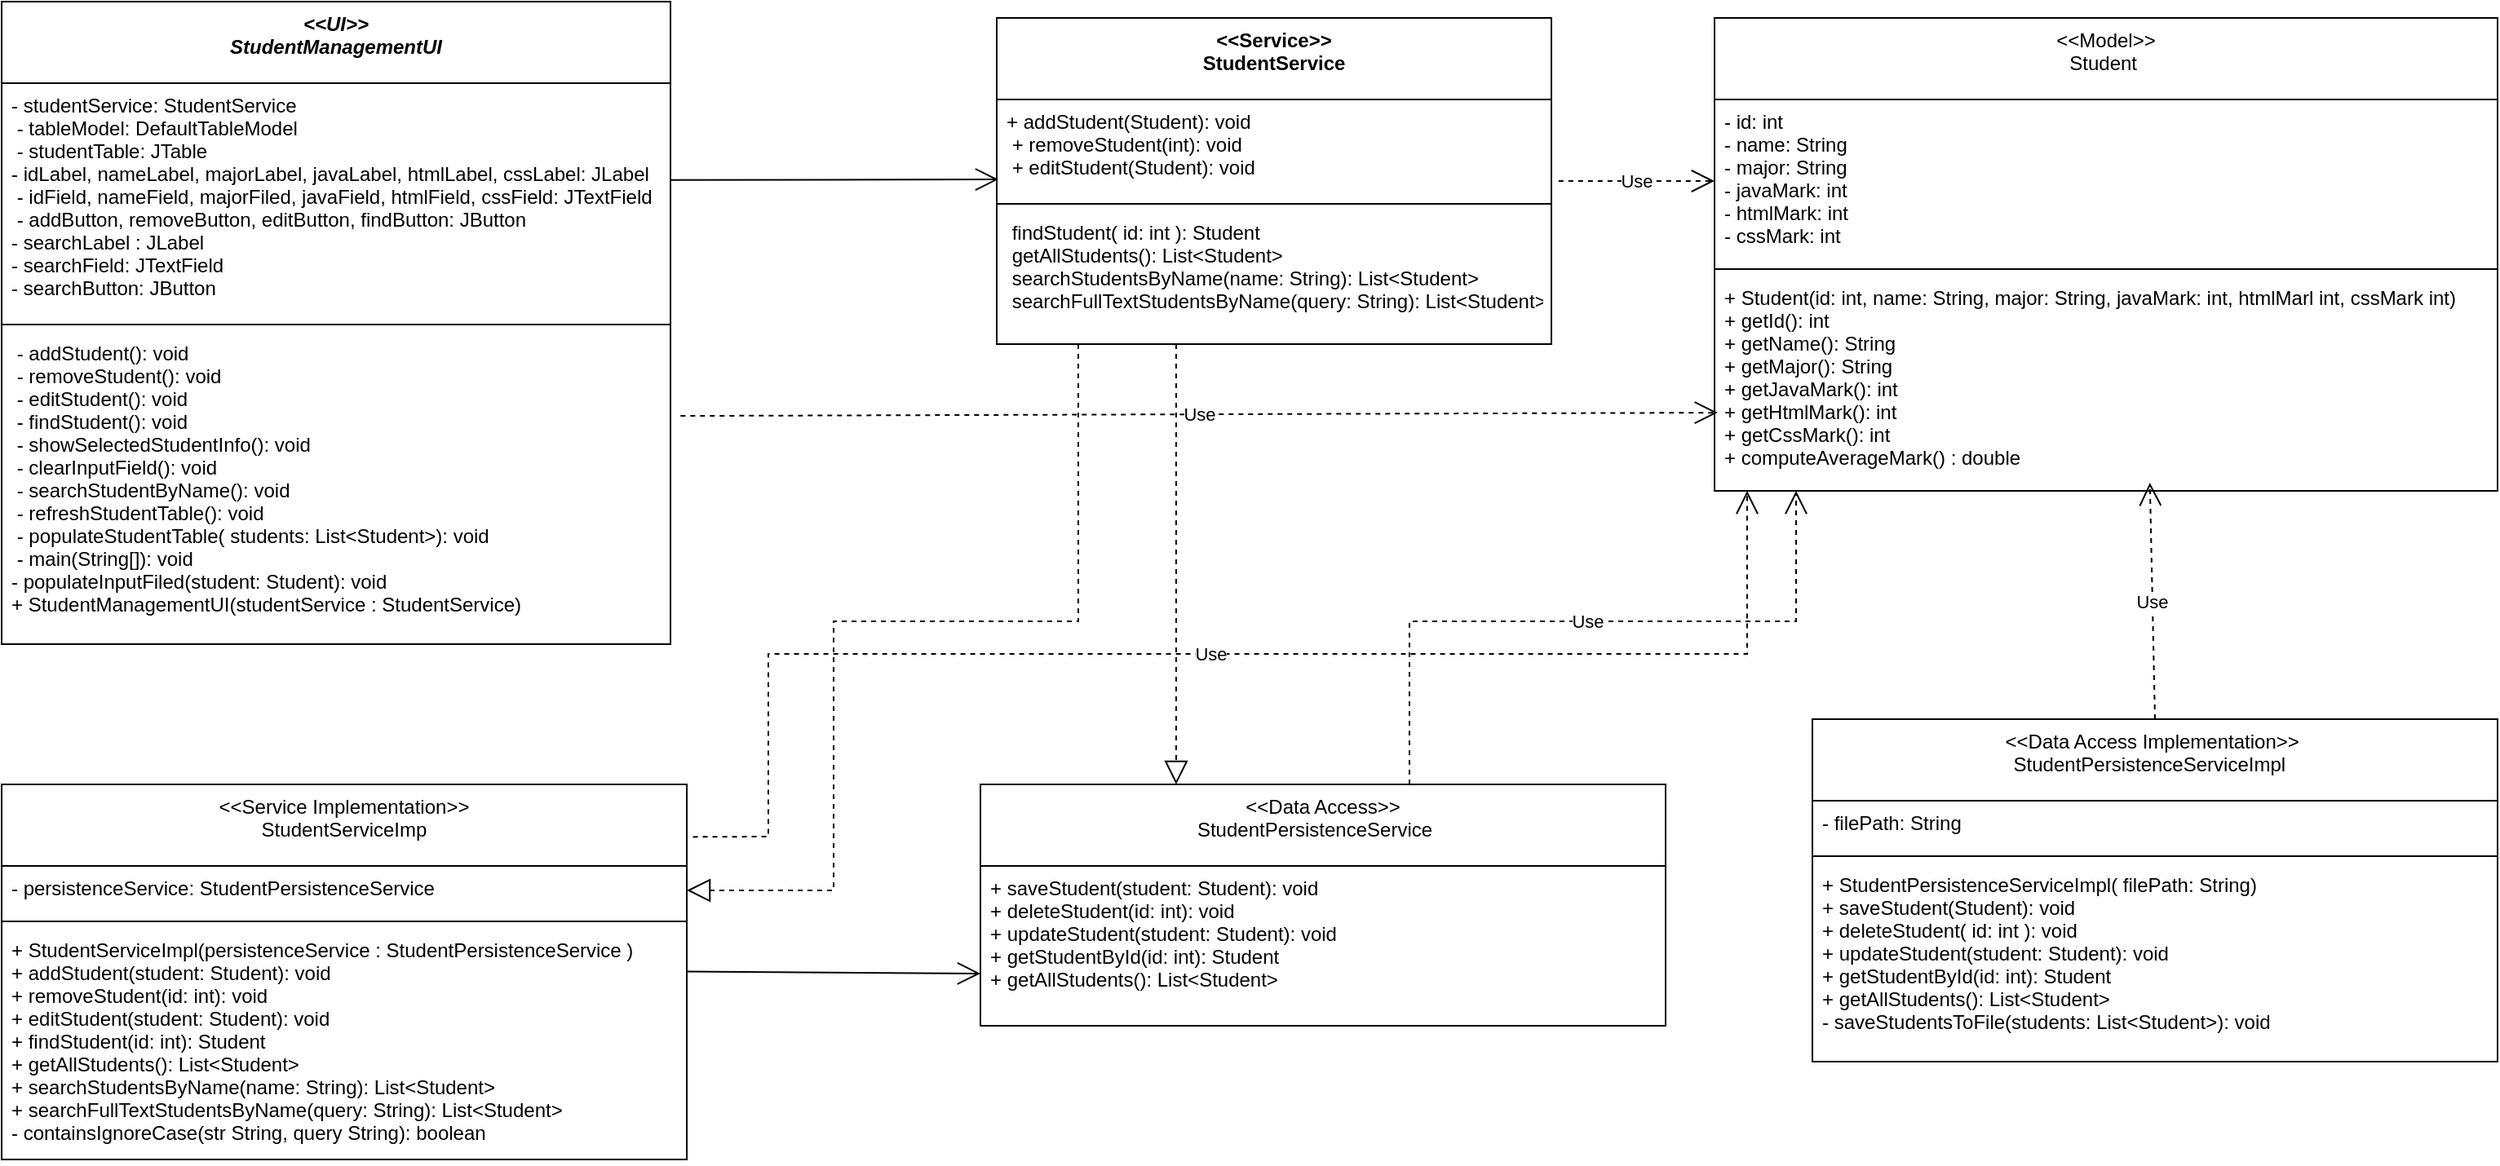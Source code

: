 <mxfile version="24.6.5" type="device">
  <diagram id="C5RBs43oDa-KdzZeNtuy" name="Page-1">
    <mxGraphModel dx="1290" dy="569" grid="1" gridSize="10" guides="1" tooltips="1" connect="1" arrows="1" fold="1" page="1" pageScale="1" pageWidth="827" pageHeight="1169" math="0" shadow="0">
      <root>
        <mxCell id="WIyWlLk6GJQsqaUBKTNV-0" />
        <mxCell id="WIyWlLk6GJQsqaUBKTNV-1" parent="WIyWlLk6GJQsqaUBKTNV-0" />
        <mxCell id="zkfFHV4jXpPFQw0GAbJ--0" value="&lt;&lt;UI&gt;&gt;&#xa;StudentManagementUI             " style="swimlane;fontStyle=3;align=center;verticalAlign=top;childLayout=stackLayout;horizontal=1;startSize=50;horizontalStack=0;resizeParent=1;resizeLast=0;collapsible=1;marginBottom=0;rounded=0;shadow=0;strokeWidth=1;" parent="WIyWlLk6GJQsqaUBKTNV-1" vertex="1">
          <mxGeometry x="100" y="20" width="410" height="394" as="geometry">
            <mxRectangle x="230" y="140" width="160" height="26" as="alternateBounds" />
          </mxGeometry>
        </mxCell>
        <mxCell id="zkfFHV4jXpPFQw0GAbJ--3" value="- studentService: StudentService&#xa; - tableModel: DefaultTableModel&#xa; - studentTable: JTable&#xa;- idLabel, nameLabel, majorLabel, javaLabel, htmlLabel, cssLabel: JLabel &#xa; - idField, nameField, majorFiled, javaField, htmlField, cssField: JTextField&#xa; - addButton, removeButton, editButton, findButton: JButton &#xa;- searchLabel : JLabel &#xa;- searchField: JTextField &#xa;- searchButton: JButton" style="text;align=left;verticalAlign=top;spacingLeft=4;spacingRight=4;overflow=hidden;rotatable=0;points=[[0,0.5],[1,0.5]];portConstraint=eastwest;rounded=0;shadow=0;html=0;" parent="zkfFHV4jXpPFQw0GAbJ--0" vertex="1">
          <mxGeometry y="50" width="410" height="144" as="geometry" />
        </mxCell>
        <mxCell id="zkfFHV4jXpPFQw0GAbJ--4" value="" style="line;html=1;strokeWidth=1;align=left;verticalAlign=middle;spacingTop=-1;spacingLeft=3;spacingRight=3;rotatable=0;labelPosition=right;points=[];portConstraint=eastwest;" parent="zkfFHV4jXpPFQw0GAbJ--0" vertex="1">
          <mxGeometry y="194" width="410" height="8" as="geometry" />
        </mxCell>
        <mxCell id="zkfFHV4jXpPFQw0GAbJ--5" value=" - addStudent(): void &#xa; - removeStudent(): void &#xa; - editStudent(): void &#xa; - findStudent(): void &#xa; - showSelectedStudentInfo(): void&#xa; - clearInputField(): void&#xa; - searchStudentByName(): void&#xa; - refreshStudentTable(): void &#xa; - populateStudentTable( students: List&lt;Student&gt;): void&#xa; - main(String[]): void  &#xa;- populateInputFiled(student: Student): void&#xa;+ StudentManagementUI(studentService : StudentService)" style="text;align=left;verticalAlign=top;spacingLeft=4;spacingRight=4;overflow=hidden;rotatable=0;points=[[0,0.5],[1,0.5]];portConstraint=eastwest;" parent="zkfFHV4jXpPFQw0GAbJ--0" vertex="1">
          <mxGeometry y="202" width="410" height="182" as="geometry" />
        </mxCell>
        <mxCell id="zkfFHV4jXpPFQw0GAbJ--6" value="&lt;&lt;Service Implementation&gt;&gt;&#xa;StudentServiceImp" style="swimlane;fontStyle=0;align=center;verticalAlign=top;childLayout=stackLayout;horizontal=1;startSize=50;horizontalStack=0;resizeParent=1;resizeLast=0;collapsible=1;marginBottom=0;rounded=0;shadow=0;strokeWidth=1;" parent="WIyWlLk6GJQsqaUBKTNV-1" vertex="1">
          <mxGeometry x="100" y="500" width="420" height="230" as="geometry">
            <mxRectangle x="130" y="380" width="160" height="26" as="alternateBounds" />
          </mxGeometry>
        </mxCell>
        <mxCell id="zkfFHV4jXpPFQw0GAbJ--7" value=" - persistenceService: StudentPersistenceService" style="text;align=left;verticalAlign=top;spacingLeft=4;spacingRight=4;overflow=hidden;rotatable=0;points=[[0,0.5],[1,0.5]];portConstraint=eastwest;" parent="zkfFHV4jXpPFQw0GAbJ--6" vertex="1">
          <mxGeometry y="50" width="420" height="30" as="geometry" />
        </mxCell>
        <mxCell id="zkfFHV4jXpPFQw0GAbJ--9" value="" style="line;html=1;strokeWidth=1;align=left;verticalAlign=middle;spacingTop=-1;spacingLeft=3;spacingRight=3;rotatable=0;labelPosition=right;points=[];portConstraint=eastwest;" parent="zkfFHV4jXpPFQw0GAbJ--6" vertex="1">
          <mxGeometry y="80" width="420" height="8" as="geometry" />
        </mxCell>
        <mxCell id="zkfFHV4jXpPFQw0GAbJ--11" value="+ StudentServiceImpl(persistenceService : StudentPersistenceService ) &#xa;+ addStudent(student: Student): void&#xa;+ removeStudent(id: int): void &#xa;+ editStudent(student: Student): void &#xa;+ findStudent(id: int): Student &#xa;+ getAllStudents(): List&lt;Student&gt;&#xa;+ searchStudentsByName(name: String): List&lt;Student&gt;&#xa;+ searchFullTextStudentsByName(query: String): List&lt;Student&gt;       &#xa;- containsIgnoreCase(str String, query String): boolean" style="text;align=left;verticalAlign=top;spacingLeft=4;spacingRight=4;overflow=hidden;rotatable=0;points=[[0,0.5],[1,0.5]];portConstraint=eastwest;" parent="zkfFHV4jXpPFQw0GAbJ--6" vertex="1">
          <mxGeometry y="88" width="420" height="142" as="geometry" />
        </mxCell>
        <mxCell id="zkfFHV4jXpPFQw0GAbJ--17" value="&lt;&lt;Service&gt;&gt;&#xa;StudentService" style="swimlane;fontStyle=1;align=center;verticalAlign=top;childLayout=stackLayout;horizontal=1;startSize=50;horizontalStack=0;resizeParent=1;resizeLast=0;collapsible=1;marginBottom=0;rounded=0;shadow=0;strokeWidth=1;" parent="WIyWlLk6GJQsqaUBKTNV-1" vertex="1">
          <mxGeometry x="710" y="30" width="340" height="200" as="geometry">
            <mxRectangle x="550" y="140" width="160" height="26" as="alternateBounds" />
          </mxGeometry>
        </mxCell>
        <mxCell id="zkfFHV4jXpPFQw0GAbJ--18" value=" + addStudent(Student): void&#xa; + removeStudent(int): void &#xa; + editStudent(Student): void&#xa; " style="text;align=left;verticalAlign=top;spacingLeft=4;spacingRight=4;overflow=hidden;rotatable=0;points=[[0,0.5],[1,0.5]];portConstraint=eastwest;" parent="zkfFHV4jXpPFQw0GAbJ--17" vertex="1">
          <mxGeometry y="50" width="340" height="60" as="geometry" />
        </mxCell>
        <mxCell id="zkfFHV4jXpPFQw0GAbJ--23" value="" style="line;html=1;strokeWidth=1;align=left;verticalAlign=middle;spacingTop=-1;spacingLeft=3;spacingRight=3;rotatable=0;labelPosition=right;points=[];portConstraint=eastwest;" parent="zkfFHV4jXpPFQw0GAbJ--17" vertex="1">
          <mxGeometry y="110" width="340" height="8" as="geometry" />
        </mxCell>
        <mxCell id="zkfFHV4jXpPFQw0GAbJ--24" value=" findStudent( id: int ): Student &#xa; getAllStudents(): List&lt;Student&gt; &#xa; searchStudentsByName(name: String): List&lt;Student&gt;&#xa; searchFullTextStudentsByName(query: String): List&lt;Student&gt;" style="text;align=left;verticalAlign=top;spacingLeft=4;spacingRight=4;overflow=hidden;rotatable=0;points=[[0,0.5],[1,0.5]];portConstraint=eastwest;" parent="zkfFHV4jXpPFQw0GAbJ--17" vertex="1">
          <mxGeometry y="118" width="340" height="72" as="geometry" />
        </mxCell>
        <mxCell id="vXlUsGkwcEJ-1bUedrZQ-2" value="&lt;&lt;Data Access&gt;&gt;&#xa;StudentPersistenceService   " style="swimlane;fontStyle=0;align=center;verticalAlign=top;childLayout=stackLayout;horizontal=1;startSize=50;horizontalStack=0;resizeParent=1;resizeLast=0;collapsible=1;marginBottom=0;rounded=0;shadow=0;strokeWidth=1;" parent="WIyWlLk6GJQsqaUBKTNV-1" vertex="1">
          <mxGeometry x="700" y="500" width="420" height="148" as="geometry">
            <mxRectangle x="130" y="380" width="160" height="26" as="alternateBounds" />
          </mxGeometry>
        </mxCell>
        <mxCell id="vXlUsGkwcEJ-1bUedrZQ-3" value=" + saveStudent(student: Student): void&#xa;+ deleteStudent(id: int): void &#xa;+ updateStudent(student: Student): void&#xa;+ getStudentById(id: int): Student &#xa;+ getAllStudents(): List&lt;Student&gt;   " style="text;align=left;verticalAlign=top;spacingLeft=4;spacingRight=4;overflow=hidden;rotatable=0;points=[[0,0.5],[1,0.5]];portConstraint=eastwest;" parent="vXlUsGkwcEJ-1bUedrZQ-2" vertex="1">
          <mxGeometry y="50" width="420" height="90" as="geometry" />
        </mxCell>
        <mxCell id="vXlUsGkwcEJ-1bUedrZQ-7" value="&lt;&lt;Data Access Implementation&gt;&gt; &#xa;StudentPersistenceServiceImpl  " style="swimlane;fontStyle=0;align=center;verticalAlign=top;childLayout=stackLayout;horizontal=1;startSize=50;horizontalStack=0;resizeParent=1;resizeLast=0;collapsible=1;marginBottom=0;rounded=0;shadow=0;strokeWidth=1;" parent="WIyWlLk6GJQsqaUBKTNV-1" vertex="1">
          <mxGeometry x="1210" y="460" width="420" height="210" as="geometry">
            <mxRectangle x="130" y="380" width="160" height="26" as="alternateBounds" />
          </mxGeometry>
        </mxCell>
        <mxCell id="vXlUsGkwcEJ-1bUedrZQ-8" value=" - filePath: String  " style="text;align=left;verticalAlign=top;spacingLeft=4;spacingRight=4;overflow=hidden;rotatable=0;points=[[0,0.5],[1,0.5]];portConstraint=eastwest;" parent="vXlUsGkwcEJ-1bUedrZQ-7" vertex="1">
          <mxGeometry y="50" width="420" height="30" as="geometry" />
        </mxCell>
        <mxCell id="vXlUsGkwcEJ-1bUedrZQ-9" value="" style="line;html=1;strokeWidth=1;align=left;verticalAlign=middle;spacingTop=-1;spacingLeft=3;spacingRight=3;rotatable=0;labelPosition=right;points=[];portConstraint=eastwest;" parent="vXlUsGkwcEJ-1bUedrZQ-7" vertex="1">
          <mxGeometry y="80" width="420" height="8" as="geometry" />
        </mxCell>
        <mxCell id="vXlUsGkwcEJ-1bUedrZQ-10" value="+ StudentPersistenceServiceImpl( filePath: String)&#xa;+ saveStudent(Student): void &#xa;+ deleteStudent( id: int ): void&#xa;+ updateStudent(student: Student): void&#xa;+ getStudentById(id: int): Student&#xa;+ getAllStudents(): List&lt;Student&gt;&#xa;- saveStudentsToFile(students: List&lt;Student&gt;): void&#xa;" style="text;align=left;verticalAlign=top;spacingLeft=4;spacingRight=4;overflow=hidden;rotatable=0;points=[[0,0.5],[1,0.5]];portConstraint=eastwest;" parent="vXlUsGkwcEJ-1bUedrZQ-7" vertex="1">
          <mxGeometry y="88" width="420" height="122" as="geometry" />
        </mxCell>
        <mxCell id="vXlUsGkwcEJ-1bUedrZQ-11" value=" &lt;&lt;Model&gt;&gt; &#xa; Student  " style="swimlane;fontStyle=0;align=center;verticalAlign=top;childLayout=stackLayout;horizontal=1;startSize=50;horizontalStack=0;resizeParent=1;resizeLast=0;collapsible=1;marginBottom=0;rounded=0;shadow=0;strokeWidth=1;" parent="WIyWlLk6GJQsqaUBKTNV-1" vertex="1">
          <mxGeometry x="1150" y="30" width="480" height="290" as="geometry">
            <mxRectangle x="130" y="380" width="160" height="26" as="alternateBounds" />
          </mxGeometry>
        </mxCell>
        <mxCell id="vXlUsGkwcEJ-1bUedrZQ-12" value=" - id: int&#xa;- name: String&#xa;- major: String&#xa;- javaMark: int&#xa;- htmlMark: int&#xa;- cssMark: int   " style="text;align=left;verticalAlign=top;spacingLeft=4;spacingRight=4;overflow=hidden;rotatable=0;points=[[0,0.5],[1,0.5]];portConstraint=eastwest;" parent="vXlUsGkwcEJ-1bUedrZQ-11" vertex="1">
          <mxGeometry y="50" width="480" height="100" as="geometry" />
        </mxCell>
        <mxCell id="vXlUsGkwcEJ-1bUedrZQ-13" value="" style="line;html=1;strokeWidth=1;align=left;verticalAlign=middle;spacingTop=-1;spacingLeft=3;spacingRight=3;rotatable=0;labelPosition=right;points=[];portConstraint=eastwest;" parent="vXlUsGkwcEJ-1bUedrZQ-11" vertex="1">
          <mxGeometry y="150" width="480" height="8" as="geometry" />
        </mxCell>
        <mxCell id="vXlUsGkwcEJ-1bUedrZQ-14" value="+ Student(id: int, name: String, major: String, javaMark: int, htmlMarl int, cssMark int)&#xa;+ getId(): int &#xa;+ getName(): String&#xa;+ getMajor(): String&#xa;+ getJavaMark(): int&#xa;+ getHtmlMark(): int&#xa;+ getCssMark(): int     &#xa;+ computeAverageMark() : double&#xa;" style="text;align=left;verticalAlign=top;spacingLeft=4;spacingRight=4;overflow=hidden;rotatable=0;points=[[0,0.5],[1,0.5]];portConstraint=eastwest;" parent="vXlUsGkwcEJ-1bUedrZQ-11" vertex="1">
          <mxGeometry y="158" width="480" height="122" as="geometry" />
        </mxCell>
        <mxCell id="vXlUsGkwcEJ-1bUedrZQ-15" value="" style="endArrow=open;endFill=1;endSize=12;html=1;rounded=0;entryX=0.003;entryY=0.817;entryDx=0;entryDy=0;entryPerimeter=0;" parent="WIyWlLk6GJQsqaUBKTNV-1" target="zkfFHV4jXpPFQw0GAbJ--18" edge="1">
          <mxGeometry width="160" relative="1" as="geometry">
            <mxPoint x="510" y="129.38" as="sourcePoint" />
            <mxPoint x="670" y="129.38" as="targetPoint" />
          </mxGeometry>
        </mxCell>
        <mxCell id="vXlUsGkwcEJ-1bUedrZQ-16" value="" style="endArrow=open;endFill=1;endSize=12;html=1;rounded=0;" parent="WIyWlLk6GJQsqaUBKTNV-1" edge="1">
          <mxGeometry width="160" relative="1" as="geometry">
            <mxPoint x="520" y="614.76" as="sourcePoint" />
            <mxPoint x="700" y="616" as="targetPoint" />
          </mxGeometry>
        </mxCell>
        <mxCell id="vXlUsGkwcEJ-1bUedrZQ-18" value="" style="endArrow=block;dashed=1;endFill=0;endSize=12;html=1;rounded=0;entryX=1;entryY=0.5;entryDx=0;entryDy=0;" parent="WIyWlLk6GJQsqaUBKTNV-1" target="zkfFHV4jXpPFQw0GAbJ--7" edge="1">
          <mxGeometry width="160" relative="1" as="geometry">
            <mxPoint x="760" y="230" as="sourcePoint" />
            <mxPoint x="630" y="490" as="targetPoint" />
            <Array as="points">
              <mxPoint x="760" y="400" />
              <mxPoint x="610" y="400" />
              <mxPoint x="610" y="565" />
            </Array>
          </mxGeometry>
        </mxCell>
        <mxCell id="vXlUsGkwcEJ-1bUedrZQ-19" value="" style="endArrow=block;dashed=1;endFill=0;endSize=12;html=1;rounded=0;" parent="WIyWlLk6GJQsqaUBKTNV-1" edge="1">
          <mxGeometry width="160" relative="1" as="geometry">
            <mxPoint x="820" y="230" as="sourcePoint" />
            <mxPoint x="820" y="500" as="targetPoint" />
          </mxGeometry>
        </mxCell>
        <mxCell id="vXlUsGkwcEJ-1bUedrZQ-20" value="Use" style="endArrow=open;endSize=12;dashed=1;html=1;rounded=0;exitX=1.015;exitY=0.286;exitDx=0;exitDy=0;exitPerimeter=0;entryX=0.004;entryY=0.689;entryDx=0;entryDy=0;entryPerimeter=0;" parent="WIyWlLk6GJQsqaUBKTNV-1" source="zkfFHV4jXpPFQw0GAbJ--5" target="vXlUsGkwcEJ-1bUedrZQ-14" edge="1">
          <mxGeometry width="160" relative="1" as="geometry">
            <mxPoint x="810" y="390" as="sourcePoint" />
            <mxPoint x="970" y="390" as="targetPoint" />
          </mxGeometry>
        </mxCell>
        <mxCell id="vXlUsGkwcEJ-1bUedrZQ-21" value="Use" style="endArrow=open;endSize=12;dashed=1;html=1;rounded=0;exitX=1.013;exitY=0.833;exitDx=0;exitDy=0;exitPerimeter=0;entryX=0;entryY=0.5;entryDx=0;entryDy=0;" parent="WIyWlLk6GJQsqaUBKTNV-1" source="zkfFHV4jXpPFQw0GAbJ--18" target="vXlUsGkwcEJ-1bUedrZQ-12" edge="1">
          <mxGeometry width="160" relative="1" as="geometry">
            <mxPoint x="526" y="284" as="sourcePoint" />
            <mxPoint x="1162" y="282" as="targetPoint" />
          </mxGeometry>
        </mxCell>
        <mxCell id="vXlUsGkwcEJ-1bUedrZQ-22" value="Use" style="endArrow=open;endSize=12;dashed=1;html=1;rounded=0;exitX=0.5;exitY=0;exitDx=0;exitDy=0;entryX=0.556;entryY=1.041;entryDx=0;entryDy=0;entryPerimeter=0;" parent="WIyWlLk6GJQsqaUBKTNV-1" source="vXlUsGkwcEJ-1bUedrZQ-7" target="vXlUsGkwcEJ-1bUedrZQ-14" edge="1">
          <mxGeometry width="160" relative="1" as="geometry">
            <mxPoint x="526" y="284" as="sourcePoint" />
            <mxPoint x="1162" y="282" as="targetPoint" />
          </mxGeometry>
        </mxCell>
        <mxCell id="vXlUsGkwcEJ-1bUedrZQ-23" value="Use" style="endArrow=open;endSize=12;dashed=1;html=1;rounded=0;exitX=0.5;exitY=0;exitDx=0;exitDy=0;" parent="WIyWlLk6GJQsqaUBKTNV-1" edge="1">
          <mxGeometry width="160" relative="1" as="geometry">
            <mxPoint x="963" y="500" as="sourcePoint" />
            <mxPoint x="1200" y="320" as="targetPoint" />
            <Array as="points">
              <mxPoint x="963" y="400" />
              <mxPoint x="1200" y="400" />
            </Array>
          </mxGeometry>
        </mxCell>
        <mxCell id="vXlUsGkwcEJ-1bUedrZQ-24" value="Use" style="endArrow=open;endSize=12;dashed=1;html=1;rounded=0;exitX=1.009;exitY=0.14;exitDx=0;exitDy=0;exitPerimeter=0;" parent="WIyWlLk6GJQsqaUBKTNV-1" source="zkfFHV4jXpPFQw0GAbJ--6" edge="1">
          <mxGeometry width="160" relative="1" as="geometry">
            <mxPoint x="570" y="540" as="sourcePoint" />
            <mxPoint x="1170" y="320" as="targetPoint" />
            <Array as="points">
              <mxPoint x="570" y="532" />
              <mxPoint x="570" y="420" />
              <mxPoint x="1170" y="420" />
            </Array>
          </mxGeometry>
        </mxCell>
      </root>
    </mxGraphModel>
  </diagram>
</mxfile>
